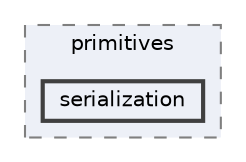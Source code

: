 digraph "C:/Users/LukeMabie/documents/Development/Password_Saver_Using_Django-master/venv/Lib/site-packages/cryptography/hazmat/primitives/serialization"
{
 // LATEX_PDF_SIZE
  bgcolor="transparent";
  edge [fontname=Helvetica,fontsize=10,labelfontname=Helvetica,labelfontsize=10];
  node [fontname=Helvetica,fontsize=10,shape=box,height=0.2,width=0.4];
  compound=true
  subgraph clusterdir_8e0bcb6cb48ddf0008376213b08c2c18 {
    graph [ bgcolor="#edf0f7", pencolor="grey50", label="primitives", fontname=Helvetica,fontsize=10 style="filled,dashed", URL="dir_8e0bcb6cb48ddf0008376213b08c2c18.html",tooltip=""]
  dir_8a20191fe12ba2ba271a355785fdfa67 [label="serialization", fillcolor="#edf0f7", color="grey25", style="filled,bold", URL="dir_8a20191fe12ba2ba271a355785fdfa67.html",tooltip=""];
  }
}
